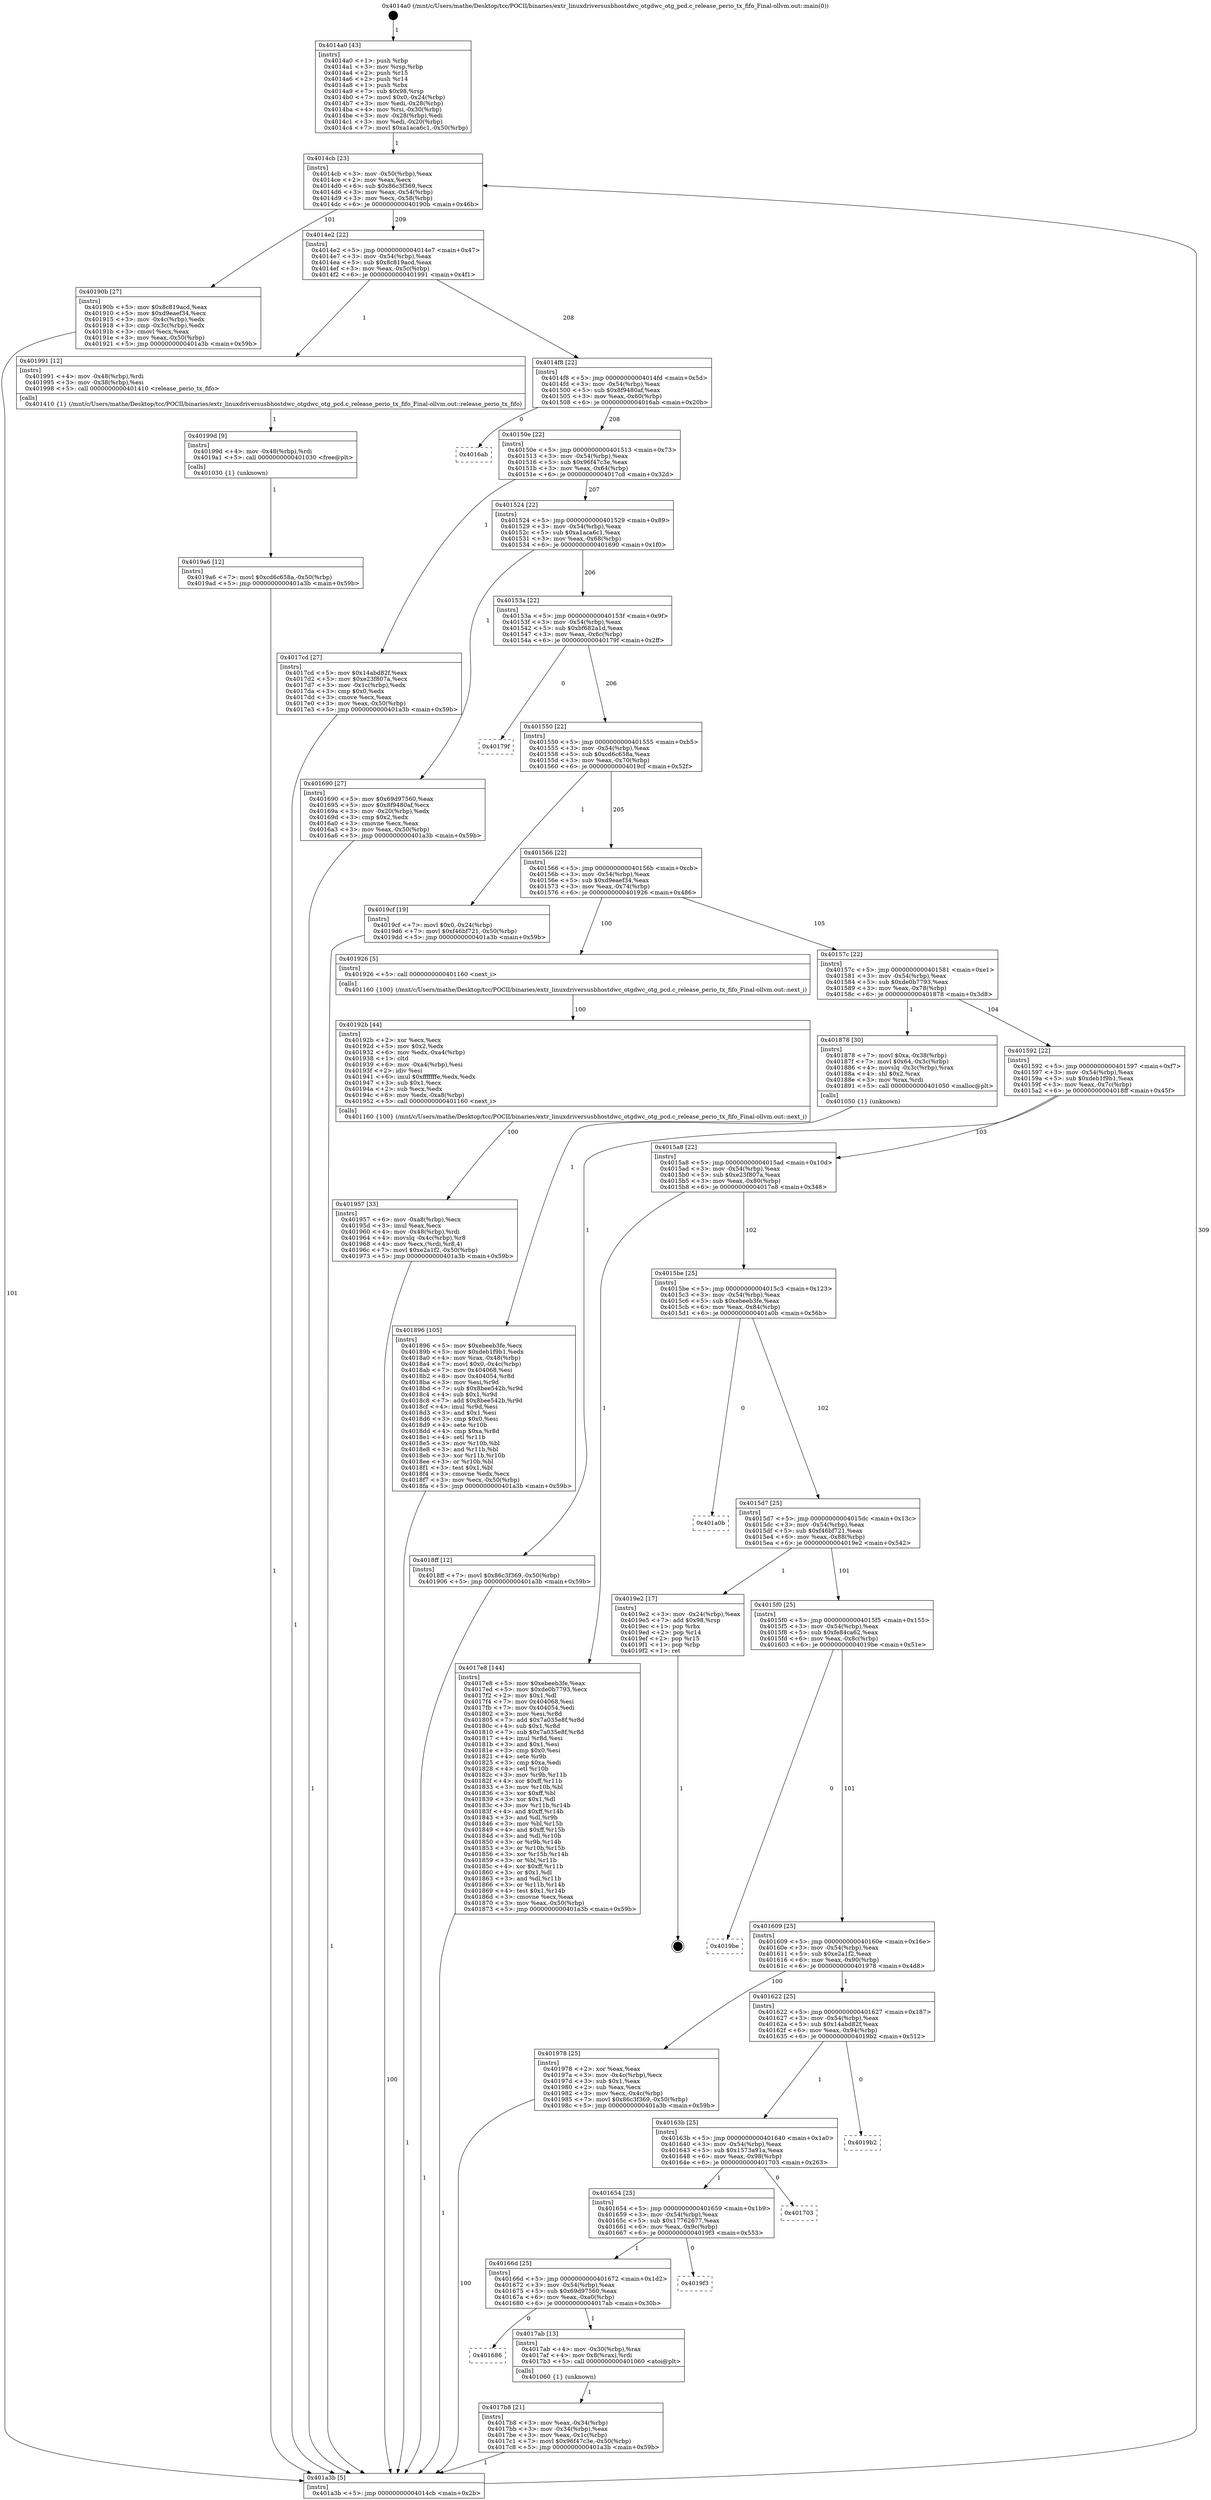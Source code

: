digraph "0x4014a0" {
  label = "0x4014a0 (/mnt/c/Users/mathe/Desktop/tcc/POCII/binaries/extr_linuxdriversusbhostdwc_otgdwc_otg_pcd.c_release_perio_tx_fifo_Final-ollvm.out::main(0))"
  labelloc = "t"
  node[shape=record]

  Entry [label="",width=0.3,height=0.3,shape=circle,fillcolor=black,style=filled]
  "0x4014cb" [label="{
     0x4014cb [23]\l
     | [instrs]\l
     &nbsp;&nbsp;0x4014cb \<+3\>: mov -0x50(%rbp),%eax\l
     &nbsp;&nbsp;0x4014ce \<+2\>: mov %eax,%ecx\l
     &nbsp;&nbsp;0x4014d0 \<+6\>: sub $0x86c3f369,%ecx\l
     &nbsp;&nbsp;0x4014d6 \<+3\>: mov %eax,-0x54(%rbp)\l
     &nbsp;&nbsp;0x4014d9 \<+3\>: mov %ecx,-0x58(%rbp)\l
     &nbsp;&nbsp;0x4014dc \<+6\>: je 000000000040190b \<main+0x46b\>\l
  }"]
  "0x40190b" [label="{
     0x40190b [27]\l
     | [instrs]\l
     &nbsp;&nbsp;0x40190b \<+5\>: mov $0x8c819acd,%eax\l
     &nbsp;&nbsp;0x401910 \<+5\>: mov $0xd9eaef34,%ecx\l
     &nbsp;&nbsp;0x401915 \<+3\>: mov -0x4c(%rbp),%edx\l
     &nbsp;&nbsp;0x401918 \<+3\>: cmp -0x3c(%rbp),%edx\l
     &nbsp;&nbsp;0x40191b \<+3\>: cmovl %ecx,%eax\l
     &nbsp;&nbsp;0x40191e \<+3\>: mov %eax,-0x50(%rbp)\l
     &nbsp;&nbsp;0x401921 \<+5\>: jmp 0000000000401a3b \<main+0x59b\>\l
  }"]
  "0x4014e2" [label="{
     0x4014e2 [22]\l
     | [instrs]\l
     &nbsp;&nbsp;0x4014e2 \<+5\>: jmp 00000000004014e7 \<main+0x47\>\l
     &nbsp;&nbsp;0x4014e7 \<+3\>: mov -0x54(%rbp),%eax\l
     &nbsp;&nbsp;0x4014ea \<+5\>: sub $0x8c819acd,%eax\l
     &nbsp;&nbsp;0x4014ef \<+3\>: mov %eax,-0x5c(%rbp)\l
     &nbsp;&nbsp;0x4014f2 \<+6\>: je 0000000000401991 \<main+0x4f1\>\l
  }"]
  Exit [label="",width=0.3,height=0.3,shape=circle,fillcolor=black,style=filled,peripheries=2]
  "0x401991" [label="{
     0x401991 [12]\l
     | [instrs]\l
     &nbsp;&nbsp;0x401991 \<+4\>: mov -0x48(%rbp),%rdi\l
     &nbsp;&nbsp;0x401995 \<+3\>: mov -0x38(%rbp),%esi\l
     &nbsp;&nbsp;0x401998 \<+5\>: call 0000000000401410 \<release_perio_tx_fifo\>\l
     | [calls]\l
     &nbsp;&nbsp;0x401410 \{1\} (/mnt/c/Users/mathe/Desktop/tcc/POCII/binaries/extr_linuxdriversusbhostdwc_otgdwc_otg_pcd.c_release_perio_tx_fifo_Final-ollvm.out::release_perio_tx_fifo)\l
  }"]
  "0x4014f8" [label="{
     0x4014f8 [22]\l
     | [instrs]\l
     &nbsp;&nbsp;0x4014f8 \<+5\>: jmp 00000000004014fd \<main+0x5d\>\l
     &nbsp;&nbsp;0x4014fd \<+3\>: mov -0x54(%rbp),%eax\l
     &nbsp;&nbsp;0x401500 \<+5\>: sub $0x8f9480af,%eax\l
     &nbsp;&nbsp;0x401505 \<+3\>: mov %eax,-0x60(%rbp)\l
     &nbsp;&nbsp;0x401508 \<+6\>: je 00000000004016ab \<main+0x20b\>\l
  }"]
  "0x4019a6" [label="{
     0x4019a6 [12]\l
     | [instrs]\l
     &nbsp;&nbsp;0x4019a6 \<+7\>: movl $0xcd6c658a,-0x50(%rbp)\l
     &nbsp;&nbsp;0x4019ad \<+5\>: jmp 0000000000401a3b \<main+0x59b\>\l
  }"]
  "0x4016ab" [label="{
     0x4016ab\l
  }", style=dashed]
  "0x40150e" [label="{
     0x40150e [22]\l
     | [instrs]\l
     &nbsp;&nbsp;0x40150e \<+5\>: jmp 0000000000401513 \<main+0x73\>\l
     &nbsp;&nbsp;0x401513 \<+3\>: mov -0x54(%rbp),%eax\l
     &nbsp;&nbsp;0x401516 \<+5\>: sub $0x96f47c3e,%eax\l
     &nbsp;&nbsp;0x40151b \<+3\>: mov %eax,-0x64(%rbp)\l
     &nbsp;&nbsp;0x40151e \<+6\>: je 00000000004017cd \<main+0x32d\>\l
  }"]
  "0x40199d" [label="{
     0x40199d [9]\l
     | [instrs]\l
     &nbsp;&nbsp;0x40199d \<+4\>: mov -0x48(%rbp),%rdi\l
     &nbsp;&nbsp;0x4019a1 \<+5\>: call 0000000000401030 \<free@plt\>\l
     | [calls]\l
     &nbsp;&nbsp;0x401030 \{1\} (unknown)\l
  }"]
  "0x4017cd" [label="{
     0x4017cd [27]\l
     | [instrs]\l
     &nbsp;&nbsp;0x4017cd \<+5\>: mov $0x14abd82f,%eax\l
     &nbsp;&nbsp;0x4017d2 \<+5\>: mov $0xe23f807a,%ecx\l
     &nbsp;&nbsp;0x4017d7 \<+3\>: mov -0x1c(%rbp),%edx\l
     &nbsp;&nbsp;0x4017da \<+3\>: cmp $0x0,%edx\l
     &nbsp;&nbsp;0x4017dd \<+3\>: cmove %ecx,%eax\l
     &nbsp;&nbsp;0x4017e0 \<+3\>: mov %eax,-0x50(%rbp)\l
     &nbsp;&nbsp;0x4017e3 \<+5\>: jmp 0000000000401a3b \<main+0x59b\>\l
  }"]
  "0x401524" [label="{
     0x401524 [22]\l
     | [instrs]\l
     &nbsp;&nbsp;0x401524 \<+5\>: jmp 0000000000401529 \<main+0x89\>\l
     &nbsp;&nbsp;0x401529 \<+3\>: mov -0x54(%rbp),%eax\l
     &nbsp;&nbsp;0x40152c \<+5\>: sub $0xa1aca6c1,%eax\l
     &nbsp;&nbsp;0x401531 \<+3\>: mov %eax,-0x68(%rbp)\l
     &nbsp;&nbsp;0x401534 \<+6\>: je 0000000000401690 \<main+0x1f0\>\l
  }"]
  "0x401957" [label="{
     0x401957 [33]\l
     | [instrs]\l
     &nbsp;&nbsp;0x401957 \<+6\>: mov -0xa8(%rbp),%ecx\l
     &nbsp;&nbsp;0x40195d \<+3\>: imul %eax,%ecx\l
     &nbsp;&nbsp;0x401960 \<+4\>: mov -0x48(%rbp),%rdi\l
     &nbsp;&nbsp;0x401964 \<+4\>: movslq -0x4c(%rbp),%r8\l
     &nbsp;&nbsp;0x401968 \<+4\>: mov %ecx,(%rdi,%r8,4)\l
     &nbsp;&nbsp;0x40196c \<+7\>: movl $0xe2a1f2,-0x50(%rbp)\l
     &nbsp;&nbsp;0x401973 \<+5\>: jmp 0000000000401a3b \<main+0x59b\>\l
  }"]
  "0x401690" [label="{
     0x401690 [27]\l
     | [instrs]\l
     &nbsp;&nbsp;0x401690 \<+5\>: mov $0x69d97560,%eax\l
     &nbsp;&nbsp;0x401695 \<+5\>: mov $0x8f9480af,%ecx\l
     &nbsp;&nbsp;0x40169a \<+3\>: mov -0x20(%rbp),%edx\l
     &nbsp;&nbsp;0x40169d \<+3\>: cmp $0x2,%edx\l
     &nbsp;&nbsp;0x4016a0 \<+3\>: cmovne %ecx,%eax\l
     &nbsp;&nbsp;0x4016a3 \<+3\>: mov %eax,-0x50(%rbp)\l
     &nbsp;&nbsp;0x4016a6 \<+5\>: jmp 0000000000401a3b \<main+0x59b\>\l
  }"]
  "0x40153a" [label="{
     0x40153a [22]\l
     | [instrs]\l
     &nbsp;&nbsp;0x40153a \<+5\>: jmp 000000000040153f \<main+0x9f\>\l
     &nbsp;&nbsp;0x40153f \<+3\>: mov -0x54(%rbp),%eax\l
     &nbsp;&nbsp;0x401542 \<+5\>: sub $0xbf682a1d,%eax\l
     &nbsp;&nbsp;0x401547 \<+3\>: mov %eax,-0x6c(%rbp)\l
     &nbsp;&nbsp;0x40154a \<+6\>: je 000000000040179f \<main+0x2ff\>\l
  }"]
  "0x401a3b" [label="{
     0x401a3b [5]\l
     | [instrs]\l
     &nbsp;&nbsp;0x401a3b \<+5\>: jmp 00000000004014cb \<main+0x2b\>\l
  }"]
  "0x4014a0" [label="{
     0x4014a0 [43]\l
     | [instrs]\l
     &nbsp;&nbsp;0x4014a0 \<+1\>: push %rbp\l
     &nbsp;&nbsp;0x4014a1 \<+3\>: mov %rsp,%rbp\l
     &nbsp;&nbsp;0x4014a4 \<+2\>: push %r15\l
     &nbsp;&nbsp;0x4014a6 \<+2\>: push %r14\l
     &nbsp;&nbsp;0x4014a8 \<+1\>: push %rbx\l
     &nbsp;&nbsp;0x4014a9 \<+7\>: sub $0x98,%rsp\l
     &nbsp;&nbsp;0x4014b0 \<+7\>: movl $0x0,-0x24(%rbp)\l
     &nbsp;&nbsp;0x4014b7 \<+3\>: mov %edi,-0x28(%rbp)\l
     &nbsp;&nbsp;0x4014ba \<+4\>: mov %rsi,-0x30(%rbp)\l
     &nbsp;&nbsp;0x4014be \<+3\>: mov -0x28(%rbp),%edi\l
     &nbsp;&nbsp;0x4014c1 \<+3\>: mov %edi,-0x20(%rbp)\l
     &nbsp;&nbsp;0x4014c4 \<+7\>: movl $0xa1aca6c1,-0x50(%rbp)\l
  }"]
  "0x40192b" [label="{
     0x40192b [44]\l
     | [instrs]\l
     &nbsp;&nbsp;0x40192b \<+2\>: xor %ecx,%ecx\l
     &nbsp;&nbsp;0x40192d \<+5\>: mov $0x2,%edx\l
     &nbsp;&nbsp;0x401932 \<+6\>: mov %edx,-0xa4(%rbp)\l
     &nbsp;&nbsp;0x401938 \<+1\>: cltd\l
     &nbsp;&nbsp;0x401939 \<+6\>: mov -0xa4(%rbp),%esi\l
     &nbsp;&nbsp;0x40193f \<+2\>: idiv %esi\l
     &nbsp;&nbsp;0x401941 \<+6\>: imul $0xfffffffe,%edx,%edx\l
     &nbsp;&nbsp;0x401947 \<+3\>: sub $0x1,%ecx\l
     &nbsp;&nbsp;0x40194a \<+2\>: sub %ecx,%edx\l
     &nbsp;&nbsp;0x40194c \<+6\>: mov %edx,-0xa8(%rbp)\l
     &nbsp;&nbsp;0x401952 \<+5\>: call 0000000000401160 \<next_i\>\l
     | [calls]\l
     &nbsp;&nbsp;0x401160 \{100\} (/mnt/c/Users/mathe/Desktop/tcc/POCII/binaries/extr_linuxdriversusbhostdwc_otgdwc_otg_pcd.c_release_perio_tx_fifo_Final-ollvm.out::next_i)\l
  }"]
  "0x40179f" [label="{
     0x40179f\l
  }", style=dashed]
  "0x401550" [label="{
     0x401550 [22]\l
     | [instrs]\l
     &nbsp;&nbsp;0x401550 \<+5\>: jmp 0000000000401555 \<main+0xb5\>\l
     &nbsp;&nbsp;0x401555 \<+3\>: mov -0x54(%rbp),%eax\l
     &nbsp;&nbsp;0x401558 \<+5\>: sub $0xcd6c658a,%eax\l
     &nbsp;&nbsp;0x40155d \<+3\>: mov %eax,-0x70(%rbp)\l
     &nbsp;&nbsp;0x401560 \<+6\>: je 00000000004019cf \<main+0x52f\>\l
  }"]
  "0x401896" [label="{
     0x401896 [105]\l
     | [instrs]\l
     &nbsp;&nbsp;0x401896 \<+5\>: mov $0xebeeb3fe,%ecx\l
     &nbsp;&nbsp;0x40189b \<+5\>: mov $0xdeb1f9b1,%edx\l
     &nbsp;&nbsp;0x4018a0 \<+4\>: mov %rax,-0x48(%rbp)\l
     &nbsp;&nbsp;0x4018a4 \<+7\>: movl $0x0,-0x4c(%rbp)\l
     &nbsp;&nbsp;0x4018ab \<+7\>: mov 0x404068,%esi\l
     &nbsp;&nbsp;0x4018b2 \<+8\>: mov 0x404054,%r8d\l
     &nbsp;&nbsp;0x4018ba \<+3\>: mov %esi,%r9d\l
     &nbsp;&nbsp;0x4018bd \<+7\>: sub $0x8bee542b,%r9d\l
     &nbsp;&nbsp;0x4018c4 \<+4\>: sub $0x1,%r9d\l
     &nbsp;&nbsp;0x4018c8 \<+7\>: add $0x8bee542b,%r9d\l
     &nbsp;&nbsp;0x4018cf \<+4\>: imul %r9d,%esi\l
     &nbsp;&nbsp;0x4018d3 \<+3\>: and $0x1,%esi\l
     &nbsp;&nbsp;0x4018d6 \<+3\>: cmp $0x0,%esi\l
     &nbsp;&nbsp;0x4018d9 \<+4\>: sete %r10b\l
     &nbsp;&nbsp;0x4018dd \<+4\>: cmp $0xa,%r8d\l
     &nbsp;&nbsp;0x4018e1 \<+4\>: setl %r11b\l
     &nbsp;&nbsp;0x4018e5 \<+3\>: mov %r10b,%bl\l
     &nbsp;&nbsp;0x4018e8 \<+3\>: and %r11b,%bl\l
     &nbsp;&nbsp;0x4018eb \<+3\>: xor %r11b,%r10b\l
     &nbsp;&nbsp;0x4018ee \<+3\>: or %r10b,%bl\l
     &nbsp;&nbsp;0x4018f1 \<+3\>: test $0x1,%bl\l
     &nbsp;&nbsp;0x4018f4 \<+3\>: cmovne %edx,%ecx\l
     &nbsp;&nbsp;0x4018f7 \<+3\>: mov %ecx,-0x50(%rbp)\l
     &nbsp;&nbsp;0x4018fa \<+5\>: jmp 0000000000401a3b \<main+0x59b\>\l
  }"]
  "0x4019cf" [label="{
     0x4019cf [19]\l
     | [instrs]\l
     &nbsp;&nbsp;0x4019cf \<+7\>: movl $0x0,-0x24(%rbp)\l
     &nbsp;&nbsp;0x4019d6 \<+7\>: movl $0xf46bf721,-0x50(%rbp)\l
     &nbsp;&nbsp;0x4019dd \<+5\>: jmp 0000000000401a3b \<main+0x59b\>\l
  }"]
  "0x401566" [label="{
     0x401566 [22]\l
     | [instrs]\l
     &nbsp;&nbsp;0x401566 \<+5\>: jmp 000000000040156b \<main+0xcb\>\l
     &nbsp;&nbsp;0x40156b \<+3\>: mov -0x54(%rbp),%eax\l
     &nbsp;&nbsp;0x40156e \<+5\>: sub $0xd9eaef34,%eax\l
     &nbsp;&nbsp;0x401573 \<+3\>: mov %eax,-0x74(%rbp)\l
     &nbsp;&nbsp;0x401576 \<+6\>: je 0000000000401926 \<main+0x486\>\l
  }"]
  "0x4017b8" [label="{
     0x4017b8 [21]\l
     | [instrs]\l
     &nbsp;&nbsp;0x4017b8 \<+3\>: mov %eax,-0x34(%rbp)\l
     &nbsp;&nbsp;0x4017bb \<+3\>: mov -0x34(%rbp),%eax\l
     &nbsp;&nbsp;0x4017be \<+3\>: mov %eax,-0x1c(%rbp)\l
     &nbsp;&nbsp;0x4017c1 \<+7\>: movl $0x96f47c3e,-0x50(%rbp)\l
     &nbsp;&nbsp;0x4017c8 \<+5\>: jmp 0000000000401a3b \<main+0x59b\>\l
  }"]
  "0x401926" [label="{
     0x401926 [5]\l
     | [instrs]\l
     &nbsp;&nbsp;0x401926 \<+5\>: call 0000000000401160 \<next_i\>\l
     | [calls]\l
     &nbsp;&nbsp;0x401160 \{100\} (/mnt/c/Users/mathe/Desktop/tcc/POCII/binaries/extr_linuxdriversusbhostdwc_otgdwc_otg_pcd.c_release_perio_tx_fifo_Final-ollvm.out::next_i)\l
  }"]
  "0x40157c" [label="{
     0x40157c [22]\l
     | [instrs]\l
     &nbsp;&nbsp;0x40157c \<+5\>: jmp 0000000000401581 \<main+0xe1\>\l
     &nbsp;&nbsp;0x401581 \<+3\>: mov -0x54(%rbp),%eax\l
     &nbsp;&nbsp;0x401584 \<+5\>: sub $0xde0b7793,%eax\l
     &nbsp;&nbsp;0x401589 \<+3\>: mov %eax,-0x78(%rbp)\l
     &nbsp;&nbsp;0x40158c \<+6\>: je 0000000000401878 \<main+0x3d8\>\l
  }"]
  "0x401686" [label="{
     0x401686\l
  }", style=dashed]
  "0x401878" [label="{
     0x401878 [30]\l
     | [instrs]\l
     &nbsp;&nbsp;0x401878 \<+7\>: movl $0xa,-0x38(%rbp)\l
     &nbsp;&nbsp;0x40187f \<+7\>: movl $0x64,-0x3c(%rbp)\l
     &nbsp;&nbsp;0x401886 \<+4\>: movslq -0x3c(%rbp),%rax\l
     &nbsp;&nbsp;0x40188a \<+4\>: shl $0x2,%rax\l
     &nbsp;&nbsp;0x40188e \<+3\>: mov %rax,%rdi\l
     &nbsp;&nbsp;0x401891 \<+5\>: call 0000000000401050 \<malloc@plt\>\l
     | [calls]\l
     &nbsp;&nbsp;0x401050 \{1\} (unknown)\l
  }"]
  "0x401592" [label="{
     0x401592 [22]\l
     | [instrs]\l
     &nbsp;&nbsp;0x401592 \<+5\>: jmp 0000000000401597 \<main+0xf7\>\l
     &nbsp;&nbsp;0x401597 \<+3\>: mov -0x54(%rbp),%eax\l
     &nbsp;&nbsp;0x40159a \<+5\>: sub $0xdeb1f9b1,%eax\l
     &nbsp;&nbsp;0x40159f \<+3\>: mov %eax,-0x7c(%rbp)\l
     &nbsp;&nbsp;0x4015a2 \<+6\>: je 00000000004018ff \<main+0x45f\>\l
  }"]
  "0x4017ab" [label="{
     0x4017ab [13]\l
     | [instrs]\l
     &nbsp;&nbsp;0x4017ab \<+4\>: mov -0x30(%rbp),%rax\l
     &nbsp;&nbsp;0x4017af \<+4\>: mov 0x8(%rax),%rdi\l
     &nbsp;&nbsp;0x4017b3 \<+5\>: call 0000000000401060 \<atoi@plt\>\l
     | [calls]\l
     &nbsp;&nbsp;0x401060 \{1\} (unknown)\l
  }"]
  "0x4018ff" [label="{
     0x4018ff [12]\l
     | [instrs]\l
     &nbsp;&nbsp;0x4018ff \<+7\>: movl $0x86c3f369,-0x50(%rbp)\l
     &nbsp;&nbsp;0x401906 \<+5\>: jmp 0000000000401a3b \<main+0x59b\>\l
  }"]
  "0x4015a8" [label="{
     0x4015a8 [22]\l
     | [instrs]\l
     &nbsp;&nbsp;0x4015a8 \<+5\>: jmp 00000000004015ad \<main+0x10d\>\l
     &nbsp;&nbsp;0x4015ad \<+3\>: mov -0x54(%rbp),%eax\l
     &nbsp;&nbsp;0x4015b0 \<+5\>: sub $0xe23f807a,%eax\l
     &nbsp;&nbsp;0x4015b5 \<+3\>: mov %eax,-0x80(%rbp)\l
     &nbsp;&nbsp;0x4015b8 \<+6\>: je 00000000004017e8 \<main+0x348\>\l
  }"]
  "0x40166d" [label="{
     0x40166d [25]\l
     | [instrs]\l
     &nbsp;&nbsp;0x40166d \<+5\>: jmp 0000000000401672 \<main+0x1d2\>\l
     &nbsp;&nbsp;0x401672 \<+3\>: mov -0x54(%rbp),%eax\l
     &nbsp;&nbsp;0x401675 \<+5\>: sub $0x69d97560,%eax\l
     &nbsp;&nbsp;0x40167a \<+6\>: mov %eax,-0xa0(%rbp)\l
     &nbsp;&nbsp;0x401680 \<+6\>: je 00000000004017ab \<main+0x30b\>\l
  }"]
  "0x4017e8" [label="{
     0x4017e8 [144]\l
     | [instrs]\l
     &nbsp;&nbsp;0x4017e8 \<+5\>: mov $0xebeeb3fe,%eax\l
     &nbsp;&nbsp;0x4017ed \<+5\>: mov $0xde0b7793,%ecx\l
     &nbsp;&nbsp;0x4017f2 \<+2\>: mov $0x1,%dl\l
     &nbsp;&nbsp;0x4017f4 \<+7\>: mov 0x404068,%esi\l
     &nbsp;&nbsp;0x4017fb \<+7\>: mov 0x404054,%edi\l
     &nbsp;&nbsp;0x401802 \<+3\>: mov %esi,%r8d\l
     &nbsp;&nbsp;0x401805 \<+7\>: add $0x7a035e8f,%r8d\l
     &nbsp;&nbsp;0x40180c \<+4\>: sub $0x1,%r8d\l
     &nbsp;&nbsp;0x401810 \<+7\>: sub $0x7a035e8f,%r8d\l
     &nbsp;&nbsp;0x401817 \<+4\>: imul %r8d,%esi\l
     &nbsp;&nbsp;0x40181b \<+3\>: and $0x1,%esi\l
     &nbsp;&nbsp;0x40181e \<+3\>: cmp $0x0,%esi\l
     &nbsp;&nbsp;0x401821 \<+4\>: sete %r9b\l
     &nbsp;&nbsp;0x401825 \<+3\>: cmp $0xa,%edi\l
     &nbsp;&nbsp;0x401828 \<+4\>: setl %r10b\l
     &nbsp;&nbsp;0x40182c \<+3\>: mov %r9b,%r11b\l
     &nbsp;&nbsp;0x40182f \<+4\>: xor $0xff,%r11b\l
     &nbsp;&nbsp;0x401833 \<+3\>: mov %r10b,%bl\l
     &nbsp;&nbsp;0x401836 \<+3\>: xor $0xff,%bl\l
     &nbsp;&nbsp;0x401839 \<+3\>: xor $0x1,%dl\l
     &nbsp;&nbsp;0x40183c \<+3\>: mov %r11b,%r14b\l
     &nbsp;&nbsp;0x40183f \<+4\>: and $0xff,%r14b\l
     &nbsp;&nbsp;0x401843 \<+3\>: and %dl,%r9b\l
     &nbsp;&nbsp;0x401846 \<+3\>: mov %bl,%r15b\l
     &nbsp;&nbsp;0x401849 \<+4\>: and $0xff,%r15b\l
     &nbsp;&nbsp;0x40184d \<+3\>: and %dl,%r10b\l
     &nbsp;&nbsp;0x401850 \<+3\>: or %r9b,%r14b\l
     &nbsp;&nbsp;0x401853 \<+3\>: or %r10b,%r15b\l
     &nbsp;&nbsp;0x401856 \<+3\>: xor %r15b,%r14b\l
     &nbsp;&nbsp;0x401859 \<+3\>: or %bl,%r11b\l
     &nbsp;&nbsp;0x40185c \<+4\>: xor $0xff,%r11b\l
     &nbsp;&nbsp;0x401860 \<+3\>: or $0x1,%dl\l
     &nbsp;&nbsp;0x401863 \<+3\>: and %dl,%r11b\l
     &nbsp;&nbsp;0x401866 \<+3\>: or %r11b,%r14b\l
     &nbsp;&nbsp;0x401869 \<+4\>: test $0x1,%r14b\l
     &nbsp;&nbsp;0x40186d \<+3\>: cmovne %ecx,%eax\l
     &nbsp;&nbsp;0x401870 \<+3\>: mov %eax,-0x50(%rbp)\l
     &nbsp;&nbsp;0x401873 \<+5\>: jmp 0000000000401a3b \<main+0x59b\>\l
  }"]
  "0x4015be" [label="{
     0x4015be [25]\l
     | [instrs]\l
     &nbsp;&nbsp;0x4015be \<+5\>: jmp 00000000004015c3 \<main+0x123\>\l
     &nbsp;&nbsp;0x4015c3 \<+3\>: mov -0x54(%rbp),%eax\l
     &nbsp;&nbsp;0x4015c6 \<+5\>: sub $0xebeeb3fe,%eax\l
     &nbsp;&nbsp;0x4015cb \<+6\>: mov %eax,-0x84(%rbp)\l
     &nbsp;&nbsp;0x4015d1 \<+6\>: je 0000000000401a0b \<main+0x56b\>\l
  }"]
  "0x4019f3" [label="{
     0x4019f3\l
  }", style=dashed]
  "0x401a0b" [label="{
     0x401a0b\l
  }", style=dashed]
  "0x4015d7" [label="{
     0x4015d7 [25]\l
     | [instrs]\l
     &nbsp;&nbsp;0x4015d7 \<+5\>: jmp 00000000004015dc \<main+0x13c\>\l
     &nbsp;&nbsp;0x4015dc \<+3\>: mov -0x54(%rbp),%eax\l
     &nbsp;&nbsp;0x4015df \<+5\>: sub $0xf46bf721,%eax\l
     &nbsp;&nbsp;0x4015e4 \<+6\>: mov %eax,-0x88(%rbp)\l
     &nbsp;&nbsp;0x4015ea \<+6\>: je 00000000004019e2 \<main+0x542\>\l
  }"]
  "0x401654" [label="{
     0x401654 [25]\l
     | [instrs]\l
     &nbsp;&nbsp;0x401654 \<+5\>: jmp 0000000000401659 \<main+0x1b9\>\l
     &nbsp;&nbsp;0x401659 \<+3\>: mov -0x54(%rbp),%eax\l
     &nbsp;&nbsp;0x40165c \<+5\>: sub $0x17762677,%eax\l
     &nbsp;&nbsp;0x401661 \<+6\>: mov %eax,-0x9c(%rbp)\l
     &nbsp;&nbsp;0x401667 \<+6\>: je 00000000004019f3 \<main+0x553\>\l
  }"]
  "0x4019e2" [label="{
     0x4019e2 [17]\l
     | [instrs]\l
     &nbsp;&nbsp;0x4019e2 \<+3\>: mov -0x24(%rbp),%eax\l
     &nbsp;&nbsp;0x4019e5 \<+7\>: add $0x98,%rsp\l
     &nbsp;&nbsp;0x4019ec \<+1\>: pop %rbx\l
     &nbsp;&nbsp;0x4019ed \<+2\>: pop %r14\l
     &nbsp;&nbsp;0x4019ef \<+2\>: pop %r15\l
     &nbsp;&nbsp;0x4019f1 \<+1\>: pop %rbp\l
     &nbsp;&nbsp;0x4019f2 \<+1\>: ret\l
  }"]
  "0x4015f0" [label="{
     0x4015f0 [25]\l
     | [instrs]\l
     &nbsp;&nbsp;0x4015f0 \<+5\>: jmp 00000000004015f5 \<main+0x155\>\l
     &nbsp;&nbsp;0x4015f5 \<+3\>: mov -0x54(%rbp),%eax\l
     &nbsp;&nbsp;0x4015f8 \<+5\>: sub $0xfe84ca62,%eax\l
     &nbsp;&nbsp;0x4015fd \<+6\>: mov %eax,-0x8c(%rbp)\l
     &nbsp;&nbsp;0x401603 \<+6\>: je 00000000004019be \<main+0x51e\>\l
  }"]
  "0x401703" [label="{
     0x401703\l
  }", style=dashed]
  "0x4019be" [label="{
     0x4019be\l
  }", style=dashed]
  "0x401609" [label="{
     0x401609 [25]\l
     | [instrs]\l
     &nbsp;&nbsp;0x401609 \<+5\>: jmp 000000000040160e \<main+0x16e\>\l
     &nbsp;&nbsp;0x40160e \<+3\>: mov -0x54(%rbp),%eax\l
     &nbsp;&nbsp;0x401611 \<+5\>: sub $0xe2a1f2,%eax\l
     &nbsp;&nbsp;0x401616 \<+6\>: mov %eax,-0x90(%rbp)\l
     &nbsp;&nbsp;0x40161c \<+6\>: je 0000000000401978 \<main+0x4d8\>\l
  }"]
  "0x40163b" [label="{
     0x40163b [25]\l
     | [instrs]\l
     &nbsp;&nbsp;0x40163b \<+5\>: jmp 0000000000401640 \<main+0x1a0\>\l
     &nbsp;&nbsp;0x401640 \<+3\>: mov -0x54(%rbp),%eax\l
     &nbsp;&nbsp;0x401643 \<+5\>: sub $0x1573a91a,%eax\l
     &nbsp;&nbsp;0x401648 \<+6\>: mov %eax,-0x98(%rbp)\l
     &nbsp;&nbsp;0x40164e \<+6\>: je 0000000000401703 \<main+0x263\>\l
  }"]
  "0x401978" [label="{
     0x401978 [25]\l
     | [instrs]\l
     &nbsp;&nbsp;0x401978 \<+2\>: xor %eax,%eax\l
     &nbsp;&nbsp;0x40197a \<+3\>: mov -0x4c(%rbp),%ecx\l
     &nbsp;&nbsp;0x40197d \<+3\>: sub $0x1,%eax\l
     &nbsp;&nbsp;0x401980 \<+2\>: sub %eax,%ecx\l
     &nbsp;&nbsp;0x401982 \<+3\>: mov %ecx,-0x4c(%rbp)\l
     &nbsp;&nbsp;0x401985 \<+7\>: movl $0x86c3f369,-0x50(%rbp)\l
     &nbsp;&nbsp;0x40198c \<+5\>: jmp 0000000000401a3b \<main+0x59b\>\l
  }"]
  "0x401622" [label="{
     0x401622 [25]\l
     | [instrs]\l
     &nbsp;&nbsp;0x401622 \<+5\>: jmp 0000000000401627 \<main+0x187\>\l
     &nbsp;&nbsp;0x401627 \<+3\>: mov -0x54(%rbp),%eax\l
     &nbsp;&nbsp;0x40162a \<+5\>: sub $0x14abd82f,%eax\l
     &nbsp;&nbsp;0x40162f \<+6\>: mov %eax,-0x94(%rbp)\l
     &nbsp;&nbsp;0x401635 \<+6\>: je 00000000004019b2 \<main+0x512\>\l
  }"]
  "0x4019b2" [label="{
     0x4019b2\l
  }", style=dashed]
  Entry -> "0x4014a0" [label=" 1"]
  "0x4014cb" -> "0x40190b" [label=" 101"]
  "0x4014cb" -> "0x4014e2" [label=" 209"]
  "0x4019e2" -> Exit [label=" 1"]
  "0x4014e2" -> "0x401991" [label=" 1"]
  "0x4014e2" -> "0x4014f8" [label=" 208"]
  "0x4019cf" -> "0x401a3b" [label=" 1"]
  "0x4014f8" -> "0x4016ab" [label=" 0"]
  "0x4014f8" -> "0x40150e" [label=" 208"]
  "0x4019a6" -> "0x401a3b" [label=" 1"]
  "0x40150e" -> "0x4017cd" [label=" 1"]
  "0x40150e" -> "0x401524" [label=" 207"]
  "0x40199d" -> "0x4019a6" [label=" 1"]
  "0x401524" -> "0x401690" [label=" 1"]
  "0x401524" -> "0x40153a" [label=" 206"]
  "0x401690" -> "0x401a3b" [label=" 1"]
  "0x4014a0" -> "0x4014cb" [label=" 1"]
  "0x401a3b" -> "0x4014cb" [label=" 309"]
  "0x401991" -> "0x40199d" [label=" 1"]
  "0x40153a" -> "0x40179f" [label=" 0"]
  "0x40153a" -> "0x401550" [label=" 206"]
  "0x401978" -> "0x401a3b" [label=" 100"]
  "0x401550" -> "0x4019cf" [label=" 1"]
  "0x401550" -> "0x401566" [label=" 205"]
  "0x401957" -> "0x401a3b" [label=" 100"]
  "0x401566" -> "0x401926" [label=" 100"]
  "0x401566" -> "0x40157c" [label=" 105"]
  "0x40192b" -> "0x401957" [label=" 100"]
  "0x40157c" -> "0x401878" [label=" 1"]
  "0x40157c" -> "0x401592" [label=" 104"]
  "0x401926" -> "0x40192b" [label=" 100"]
  "0x401592" -> "0x4018ff" [label=" 1"]
  "0x401592" -> "0x4015a8" [label=" 103"]
  "0x40190b" -> "0x401a3b" [label=" 101"]
  "0x4015a8" -> "0x4017e8" [label=" 1"]
  "0x4015a8" -> "0x4015be" [label=" 102"]
  "0x401896" -> "0x401a3b" [label=" 1"]
  "0x4015be" -> "0x401a0b" [label=" 0"]
  "0x4015be" -> "0x4015d7" [label=" 102"]
  "0x401878" -> "0x401896" [label=" 1"]
  "0x4015d7" -> "0x4019e2" [label=" 1"]
  "0x4015d7" -> "0x4015f0" [label=" 101"]
  "0x4017cd" -> "0x401a3b" [label=" 1"]
  "0x4015f0" -> "0x4019be" [label=" 0"]
  "0x4015f0" -> "0x401609" [label=" 101"]
  "0x4017b8" -> "0x401a3b" [label=" 1"]
  "0x401609" -> "0x401978" [label=" 100"]
  "0x401609" -> "0x401622" [label=" 1"]
  "0x40166d" -> "0x401686" [label=" 0"]
  "0x401622" -> "0x4019b2" [label=" 0"]
  "0x401622" -> "0x40163b" [label=" 1"]
  "0x4017ab" -> "0x4017b8" [label=" 1"]
  "0x40163b" -> "0x401703" [label=" 0"]
  "0x40163b" -> "0x401654" [label=" 1"]
  "0x4017e8" -> "0x401a3b" [label=" 1"]
  "0x401654" -> "0x4019f3" [label=" 0"]
  "0x401654" -> "0x40166d" [label=" 1"]
  "0x4018ff" -> "0x401a3b" [label=" 1"]
  "0x40166d" -> "0x4017ab" [label=" 1"]
}
